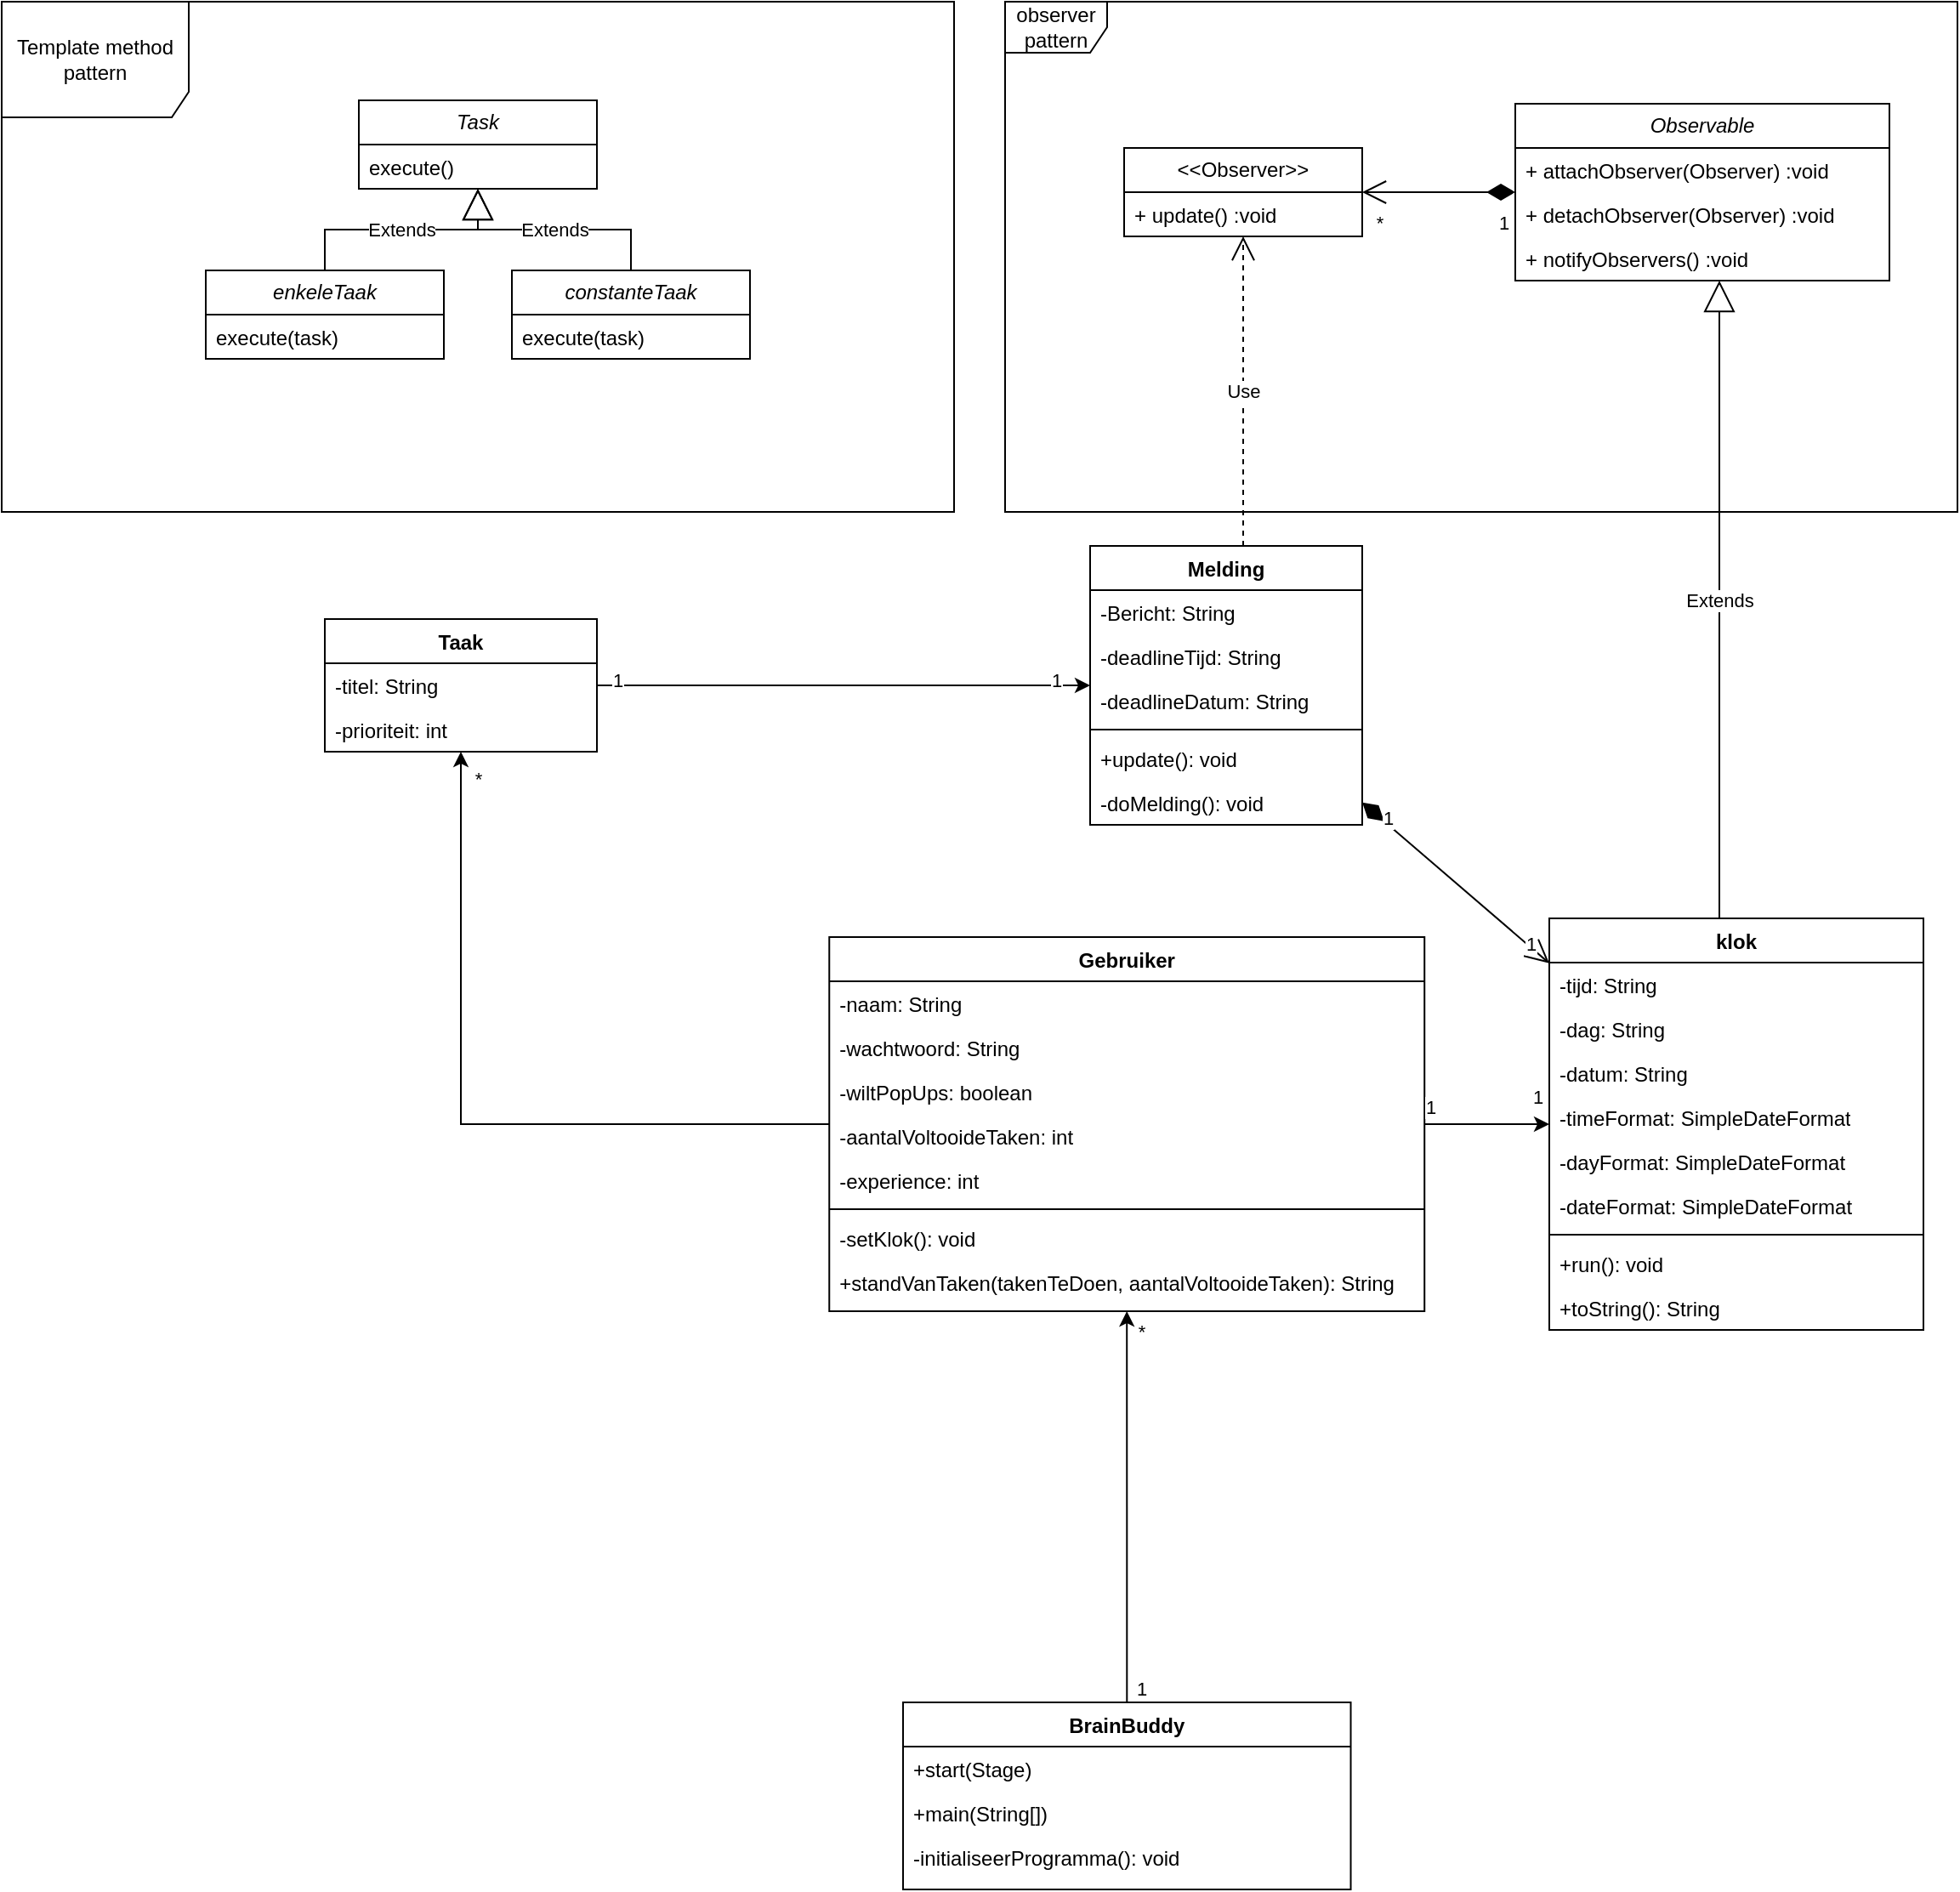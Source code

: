 <mxfile version="21.5.0" type="github">
  <diagram id="C5RBs43oDa-KdzZeNtuy" name="Page-1">
    <mxGraphModel dx="2384" dy="3324" grid="1" gridSize="10" guides="1" tooltips="1" connect="1" arrows="1" fold="1" page="1" pageScale="1" pageWidth="827" pageHeight="1169" math="0" shadow="0">
      <root>
        <mxCell id="WIyWlLk6GJQsqaUBKTNV-0" />
        <mxCell id="WIyWlLk6GJQsqaUBKTNV-1" parent="WIyWlLk6GJQsqaUBKTNV-0" />
        <mxCell id="zkfFHV4jXpPFQw0GAbJ--0" value="Gebruiker" style="swimlane;fontStyle=1;align=center;verticalAlign=top;childLayout=stackLayout;horizontal=1;startSize=26;horizontalStack=0;resizeParent=1;resizeLast=0;collapsible=1;marginBottom=0;rounded=0;shadow=0;strokeWidth=1;" parent="WIyWlLk6GJQsqaUBKTNV-1" vertex="1">
          <mxGeometry x="186.63" y="70" width="349.99" height="220" as="geometry">
            <mxRectangle x="460" y="70" width="160" height="26" as="alternateBounds" />
          </mxGeometry>
        </mxCell>
        <mxCell id="zkfFHV4jXpPFQw0GAbJ--1" value="-naam: String" style="text;align=left;verticalAlign=top;spacingLeft=4;spacingRight=4;overflow=hidden;rotatable=0;points=[[0,0.5],[1,0.5]];portConstraint=eastwest;" parent="zkfFHV4jXpPFQw0GAbJ--0" vertex="1">
          <mxGeometry y="26" width="349.99" height="26" as="geometry" />
        </mxCell>
        <mxCell id="zkfFHV4jXpPFQw0GAbJ--2" value="-wachtwoord: String" style="text;align=left;verticalAlign=top;spacingLeft=4;spacingRight=4;overflow=hidden;rotatable=0;points=[[0,0.5],[1,0.5]];portConstraint=eastwest;rounded=0;shadow=0;html=0;" parent="zkfFHV4jXpPFQw0GAbJ--0" vertex="1">
          <mxGeometry y="52" width="349.99" height="26" as="geometry" />
        </mxCell>
        <mxCell id="nkpf_7s-o5lBCypjqK16-37" value="-wiltPopUps: boolean" style="text;align=left;verticalAlign=top;spacingLeft=4;spacingRight=4;overflow=hidden;rotatable=0;points=[[0,0.5],[1,0.5]];portConstraint=eastwest;rounded=0;shadow=0;html=0;" parent="zkfFHV4jXpPFQw0GAbJ--0" vertex="1">
          <mxGeometry y="78" width="349.99" height="26" as="geometry" />
        </mxCell>
        <mxCell id="nkpf_7s-o5lBCypjqK16-38" value="-aantalVoltooideTaken: int" style="text;align=left;verticalAlign=top;spacingLeft=4;spacingRight=4;overflow=hidden;rotatable=0;points=[[0,0.5],[1,0.5]];portConstraint=eastwest;rounded=0;shadow=0;html=0;" parent="zkfFHV4jXpPFQw0GAbJ--0" vertex="1">
          <mxGeometry y="104" width="349.99" height="26" as="geometry" />
        </mxCell>
        <mxCell id="q0jv6eqmouH0mxFw3QSS-0" value="-experience: int" style="text;align=left;verticalAlign=top;spacingLeft=4;spacingRight=4;overflow=hidden;rotatable=0;points=[[0,0.5],[1,0.5]];portConstraint=eastwest;rounded=0;shadow=0;html=0;" parent="zkfFHV4jXpPFQw0GAbJ--0" vertex="1">
          <mxGeometry y="130" width="349.99" height="26" as="geometry" />
        </mxCell>
        <mxCell id="OFiB-6VQtVteIj5wp3rv-14" value="" style="line;strokeWidth=1;fillColor=none;align=left;verticalAlign=middle;spacingTop=-1;spacingLeft=3;spacingRight=3;rotatable=0;labelPosition=right;points=[];portConstraint=eastwest;strokeColor=inherit;" vertex="1" parent="zkfFHV4jXpPFQw0GAbJ--0">
          <mxGeometry y="156" width="349.99" height="8" as="geometry" />
        </mxCell>
        <mxCell id="OFiB-6VQtVteIj5wp3rv-11" value="-setKlok(): void" style="text;align=left;verticalAlign=top;spacingLeft=4;spacingRight=4;overflow=hidden;rotatable=0;points=[[0,0.5],[1,0.5]];portConstraint=eastwest;rounded=0;shadow=0;html=0;" vertex="1" parent="zkfFHV4jXpPFQw0GAbJ--0">
          <mxGeometry y="164" width="349.99" height="26" as="geometry" />
        </mxCell>
        <mxCell id="OFiB-6VQtVteIj5wp3rv-10" value="+standVanTaken(takenTeDoen, aantalVoltooideTaken): String" style="text;align=left;verticalAlign=top;spacingLeft=4;spacingRight=4;overflow=hidden;rotatable=0;points=[[0,0.5],[1,0.5]];portConstraint=eastwest;rounded=0;shadow=0;html=0;" vertex="1" parent="zkfFHV4jXpPFQw0GAbJ--0">
          <mxGeometry y="190" width="349.99" height="26" as="geometry" />
        </mxCell>
        <mxCell id="nkpf_7s-o5lBCypjqK16-0" value="Taak" style="swimlane;fontStyle=1;align=center;verticalAlign=top;childLayout=stackLayout;horizontal=1;startSize=26;horizontalStack=0;resizeParent=1;resizeParentMax=0;resizeLast=0;collapsible=1;marginBottom=0;whiteSpace=wrap;html=1;" parent="WIyWlLk6GJQsqaUBKTNV-1" vertex="1">
          <mxGeometry x="-110" y="-117" width="160" height="78" as="geometry" />
        </mxCell>
        <mxCell id="nkpf_7s-o5lBCypjqK16-1" value="-titel: String" style="text;strokeColor=none;fillColor=none;align=left;verticalAlign=top;spacingLeft=4;spacingRight=4;overflow=hidden;rotatable=0;points=[[0,0.5],[1,0.5]];portConstraint=eastwest;whiteSpace=wrap;html=1;" parent="nkpf_7s-o5lBCypjqK16-0" vertex="1">
          <mxGeometry y="26" width="160" height="26" as="geometry" />
        </mxCell>
        <mxCell id="nkpf_7s-o5lBCypjqK16-39" value="-prioriteit: int" style="text;strokeColor=none;fillColor=none;align=left;verticalAlign=top;spacingLeft=4;spacingRight=4;overflow=hidden;rotatable=0;points=[[0,0.5],[1,0.5]];portConstraint=eastwest;whiteSpace=wrap;html=1;" parent="nkpf_7s-o5lBCypjqK16-0" vertex="1">
          <mxGeometry y="52" width="160" height="26" as="geometry" />
        </mxCell>
        <mxCell id="nkpf_7s-o5lBCypjqK16-4" value="Melding" style="swimlane;fontStyle=1;align=center;verticalAlign=top;childLayout=stackLayout;horizontal=1;startSize=26;horizontalStack=0;resizeParent=1;resizeParentMax=0;resizeLast=0;collapsible=1;marginBottom=0;whiteSpace=wrap;html=1;" parent="WIyWlLk6GJQsqaUBKTNV-1" vertex="1">
          <mxGeometry x="340" y="-160" width="160" height="164" as="geometry" />
        </mxCell>
        <mxCell id="nkpf_7s-o5lBCypjqK16-5" value="-Bericht: String" style="text;strokeColor=none;fillColor=none;align=left;verticalAlign=top;spacingLeft=4;spacingRight=4;overflow=hidden;rotatable=0;points=[[0,0.5],[1,0.5]];portConstraint=eastwest;whiteSpace=wrap;html=1;" parent="nkpf_7s-o5lBCypjqK16-4" vertex="1">
          <mxGeometry y="26" width="160" height="26" as="geometry" />
        </mxCell>
        <mxCell id="OFiB-6VQtVteIj5wp3rv-30" value="-deadlineTijd: String" style="text;strokeColor=none;fillColor=none;align=left;verticalAlign=top;spacingLeft=4;spacingRight=4;overflow=hidden;rotatable=0;points=[[0,0.5],[1,0.5]];portConstraint=eastwest;whiteSpace=wrap;html=1;" vertex="1" parent="nkpf_7s-o5lBCypjqK16-4">
          <mxGeometry y="52" width="160" height="26" as="geometry" />
        </mxCell>
        <mxCell id="OFiB-6VQtVteIj5wp3rv-29" value="-deadlineDatum: String" style="text;strokeColor=none;fillColor=none;align=left;verticalAlign=top;spacingLeft=4;spacingRight=4;overflow=hidden;rotatable=0;points=[[0,0.5],[1,0.5]];portConstraint=eastwest;whiteSpace=wrap;html=1;" vertex="1" parent="nkpf_7s-o5lBCypjqK16-4">
          <mxGeometry y="78" width="160" height="26" as="geometry" />
        </mxCell>
        <mxCell id="nkpf_7s-o5lBCypjqK16-6" value="" style="line;strokeWidth=1;fillColor=none;align=left;verticalAlign=middle;spacingTop=-1;spacingLeft=3;spacingRight=3;rotatable=0;labelPosition=right;points=[];portConstraint=eastwest;strokeColor=inherit;" parent="nkpf_7s-o5lBCypjqK16-4" vertex="1">
          <mxGeometry y="104" width="160" height="8" as="geometry" />
        </mxCell>
        <mxCell id="nkpf_7s-o5lBCypjqK16-7" value="+update(): void" style="text;strokeColor=none;fillColor=none;align=left;verticalAlign=top;spacingLeft=4;spacingRight=4;overflow=hidden;rotatable=0;points=[[0,0.5],[1,0.5]];portConstraint=eastwest;whiteSpace=wrap;html=1;" parent="nkpf_7s-o5lBCypjqK16-4" vertex="1">
          <mxGeometry y="112" width="160" height="26" as="geometry" />
        </mxCell>
        <mxCell id="OFiB-6VQtVteIj5wp3rv-27" value="-doMelding(): void" style="text;strokeColor=none;fillColor=none;align=left;verticalAlign=top;spacingLeft=4;spacingRight=4;overflow=hidden;rotatable=0;points=[[0,0.5],[1,0.5]];portConstraint=eastwest;whiteSpace=wrap;html=1;" vertex="1" parent="nkpf_7s-o5lBCypjqK16-4">
          <mxGeometry y="138" width="160" height="26" as="geometry" />
        </mxCell>
        <mxCell id="nkpf_7s-o5lBCypjqK16-8" value="BrainBuddy" style="swimlane;fontStyle=1;align=center;verticalAlign=top;childLayout=stackLayout;horizontal=1;startSize=26;horizontalStack=0;resizeParent=1;resizeLast=0;collapsible=1;marginBottom=0;rounded=0;shadow=0;strokeWidth=1;" parent="WIyWlLk6GJQsqaUBKTNV-1" vertex="1">
          <mxGeometry x="230.01" y="520" width="263.25" height="110" as="geometry">
            <mxRectangle x="230" y="140" width="160" height="26" as="alternateBounds" />
          </mxGeometry>
        </mxCell>
        <mxCell id="nkpf_7s-o5lBCypjqK16-13" value="+start(Stage)" style="text;align=left;verticalAlign=top;spacingLeft=4;spacingRight=4;overflow=hidden;rotatable=0;points=[[0,0.5],[1,0.5]];portConstraint=eastwest;" parent="nkpf_7s-o5lBCypjqK16-8" vertex="1">
          <mxGeometry y="26" width="263.25" height="26" as="geometry" />
        </mxCell>
        <mxCell id="nkpf_7s-o5lBCypjqK16-14" value="+main(String[])" style="text;align=left;verticalAlign=top;spacingLeft=4;spacingRight=4;overflow=hidden;rotatable=0;points=[[0,0.5],[1,0.5]];portConstraint=eastwest;" parent="nkpf_7s-o5lBCypjqK16-8" vertex="1">
          <mxGeometry y="52" width="263.25" height="26" as="geometry" />
        </mxCell>
        <mxCell id="nkpf_7s-o5lBCypjqK16-22" value="-initialiseerProgramma(): void" style="text;align=left;verticalAlign=top;spacingLeft=4;spacingRight=4;overflow=hidden;rotatable=0;points=[[0,0.5],[1,0.5]];portConstraint=eastwest;" parent="nkpf_7s-o5lBCypjqK16-8" vertex="1">
          <mxGeometry y="78" width="263.25" height="26" as="geometry" />
        </mxCell>
        <mxCell id="q0jv6eqmouH0mxFw3QSS-3" style="edgeStyle=orthogonalEdgeStyle;rounded=0;orthogonalLoop=1;jettySize=auto;html=1;" parent="WIyWlLk6GJQsqaUBKTNV-1" source="nkpf_7s-o5lBCypjqK16-8" target="zkfFHV4jXpPFQw0GAbJ--0" edge="1">
          <mxGeometry relative="1" as="geometry" />
        </mxCell>
        <mxCell id="OFiB-6VQtVteIj5wp3rv-19" value="*" style="edgeLabel;html=1;align=center;verticalAlign=middle;resizable=0;points=[];" vertex="1" connectable="0" parent="q0jv6eqmouH0mxFw3QSS-3">
          <mxGeometry x="0.779" y="-1" relative="1" as="geometry">
            <mxPoint x="7" y="-14" as="offset" />
          </mxGeometry>
        </mxCell>
        <mxCell id="OFiB-6VQtVteIj5wp3rv-20" value="1" style="edgeLabel;html=1;align=center;verticalAlign=middle;resizable=0;points=[];" vertex="1" connectable="0" parent="q0jv6eqmouH0mxFw3QSS-3">
          <mxGeometry x="-0.93" relative="1" as="geometry">
            <mxPoint x="8" as="offset" />
          </mxGeometry>
        </mxCell>
        <mxCell id="q0jv6eqmouH0mxFw3QSS-4" style="edgeStyle=orthogonalEdgeStyle;rounded=0;orthogonalLoop=1;jettySize=auto;html=1;" parent="WIyWlLk6GJQsqaUBKTNV-1" source="zkfFHV4jXpPFQw0GAbJ--0" target="nkpf_7s-o5lBCypjqK16-0" edge="1">
          <mxGeometry relative="1" as="geometry" />
        </mxCell>
        <mxCell id="OFiB-6VQtVteIj5wp3rv-6" value="*" style="edgeLabel;html=1;align=center;verticalAlign=middle;resizable=0;points=[];" vertex="1" connectable="0" parent="q0jv6eqmouH0mxFw3QSS-4">
          <mxGeometry x="0.872" y="-2" relative="1" as="geometry">
            <mxPoint x="8" y="-12" as="offset" />
          </mxGeometry>
        </mxCell>
        <mxCell id="q0jv6eqmouH0mxFw3QSS-5" style="edgeStyle=orthogonalEdgeStyle;rounded=0;orthogonalLoop=1;jettySize=auto;html=1;" parent="WIyWlLk6GJQsqaUBKTNV-1" source="nkpf_7s-o5lBCypjqK16-0" target="nkpf_7s-o5lBCypjqK16-4" edge="1">
          <mxGeometry relative="1" as="geometry" />
        </mxCell>
        <mxCell id="OFiB-6VQtVteIj5wp3rv-21" value="1" style="edgeLabel;html=1;align=center;verticalAlign=middle;resizable=0;points=[];" vertex="1" connectable="0" parent="q0jv6eqmouH0mxFw3QSS-5">
          <mxGeometry x="-0.92" y="3" relative="1" as="geometry">
            <mxPoint as="offset" />
          </mxGeometry>
        </mxCell>
        <mxCell id="OFiB-6VQtVteIj5wp3rv-22" value="1" style="edgeLabel;html=1;align=center;verticalAlign=middle;resizable=0;points=[];" vertex="1" connectable="0" parent="q0jv6eqmouH0mxFw3QSS-5">
          <mxGeometry x="0.86" y="3" relative="1" as="geometry">
            <mxPoint as="offset" />
          </mxGeometry>
        </mxCell>
        <mxCell id="lGea2A5vAVE2JrmUOLcW-0" value="&amp;lt;&amp;lt;Observer&amp;gt;&amp;gt;" style="swimlane;fontStyle=0;childLayout=stackLayout;horizontal=1;startSize=26;fillColor=none;horizontalStack=0;resizeParent=1;resizeParentMax=0;resizeLast=0;collapsible=1;marginBottom=0;whiteSpace=wrap;html=1;" parent="WIyWlLk6GJQsqaUBKTNV-1" vertex="1">
          <mxGeometry x="360" y="-394" width="140" height="52" as="geometry" />
        </mxCell>
        <mxCell id="lGea2A5vAVE2JrmUOLcW-1" value="+ update() :void" style="text;strokeColor=none;fillColor=none;align=left;verticalAlign=top;spacingLeft=4;spacingRight=4;overflow=hidden;rotatable=0;points=[[0,0.5],[1,0.5]];portConstraint=eastwest;whiteSpace=wrap;html=1;" parent="lGea2A5vAVE2JrmUOLcW-0" vertex="1">
          <mxGeometry y="26" width="140" height="26" as="geometry" />
        </mxCell>
        <mxCell id="lGea2A5vAVE2JrmUOLcW-4" value="&lt;i&gt;Observable&lt;/i&gt;" style="swimlane;fontStyle=0;childLayout=stackLayout;horizontal=1;startSize=26;fillColor=none;horizontalStack=0;resizeParent=1;resizeParentMax=0;resizeLast=0;collapsible=1;marginBottom=0;whiteSpace=wrap;html=1;" parent="WIyWlLk6GJQsqaUBKTNV-1" vertex="1">
          <mxGeometry x="590" y="-420" width="220" height="104" as="geometry" />
        </mxCell>
        <mxCell id="lGea2A5vAVE2JrmUOLcW-5" value="+ attachObserver(Observer) :void" style="text;strokeColor=none;fillColor=none;align=left;verticalAlign=top;spacingLeft=4;spacingRight=4;overflow=hidden;rotatable=0;points=[[0,0.5],[1,0.5]];portConstraint=eastwest;whiteSpace=wrap;html=1;" parent="lGea2A5vAVE2JrmUOLcW-4" vertex="1">
          <mxGeometry y="26" width="220" height="26" as="geometry" />
        </mxCell>
        <mxCell id="lGea2A5vAVE2JrmUOLcW-6" value="+ detachObserver(Observer) :void" style="text;strokeColor=none;fillColor=none;align=left;verticalAlign=top;spacingLeft=4;spacingRight=4;overflow=hidden;rotatable=0;points=[[0,0.5],[1,0.5]];portConstraint=eastwest;whiteSpace=wrap;html=1;" parent="lGea2A5vAVE2JrmUOLcW-4" vertex="1">
          <mxGeometry y="52" width="220" height="26" as="geometry" />
        </mxCell>
        <mxCell id="lGea2A5vAVE2JrmUOLcW-7" value="+ notifyObservers() :void" style="text;strokeColor=none;fillColor=none;align=left;verticalAlign=top;spacingLeft=4;spacingRight=4;overflow=hidden;rotatable=0;points=[[0,0.5],[1,0.5]];portConstraint=eastwest;whiteSpace=wrap;html=1;" parent="lGea2A5vAVE2JrmUOLcW-4" vertex="1">
          <mxGeometry y="78" width="220" height="26" as="geometry" />
        </mxCell>
        <mxCell id="lGea2A5vAVE2JrmUOLcW-8" value="" style="endArrow=open;html=1;endSize=12;startArrow=diamondThin;startSize=14;startFill=1;edgeStyle=orthogonalEdgeStyle;align=left;verticalAlign=bottom;rounded=0;" parent="WIyWlLk6GJQsqaUBKTNV-1" source="lGea2A5vAVE2JrmUOLcW-4" target="lGea2A5vAVE2JrmUOLcW-0" edge="1">
          <mxGeometry x="-1" y="3" relative="1" as="geometry">
            <mxPoint x="390" y="-250" as="sourcePoint" />
            <mxPoint x="550" y="-250" as="targetPoint" />
            <mxPoint as="offset" />
          </mxGeometry>
        </mxCell>
        <mxCell id="OFiB-6VQtVteIj5wp3rv-25" value="*" style="edgeLabel;html=1;align=center;verticalAlign=middle;resizable=0;points=[];" vertex="1" connectable="0" parent="lGea2A5vAVE2JrmUOLcW-8">
          <mxGeometry x="0.605" y="-1" relative="1" as="geometry">
            <mxPoint x="-8" y="19" as="offset" />
          </mxGeometry>
        </mxCell>
        <mxCell id="OFiB-6VQtVteIj5wp3rv-26" value="1" style="edgeLabel;html=1;align=center;verticalAlign=middle;resizable=0;points=[];" vertex="1" connectable="0" parent="lGea2A5vAVE2JrmUOLcW-8">
          <mxGeometry x="-0.84" y="-1" relative="1" as="geometry">
            <mxPoint y="19" as="offset" />
          </mxGeometry>
        </mxCell>
        <mxCell id="lGea2A5vAVE2JrmUOLcW-10" value="observer pattern" style="shape=umlFrame;whiteSpace=wrap;html=1;pointerEvents=0;" parent="WIyWlLk6GJQsqaUBKTNV-1" vertex="1">
          <mxGeometry x="290" y="-480" width="560" height="300" as="geometry" />
        </mxCell>
        <mxCell id="lGea2A5vAVE2JrmUOLcW-11" value="Template method pattern" style="shape=umlFrame;whiteSpace=wrap;html=1;pointerEvents=0;width=110;height=68;" parent="WIyWlLk6GJQsqaUBKTNV-1" vertex="1">
          <mxGeometry x="-300" y="-480" width="560" height="300" as="geometry" />
        </mxCell>
        <mxCell id="lGea2A5vAVE2JrmUOLcW-12" value="&lt;i&gt;Task&lt;/i&gt;" style="swimlane;fontStyle=0;childLayout=stackLayout;horizontal=1;startSize=26;fillColor=none;horizontalStack=0;resizeParent=1;resizeParentMax=0;resizeLast=0;collapsible=1;marginBottom=0;whiteSpace=wrap;html=1;" parent="WIyWlLk6GJQsqaUBKTNV-1" vertex="1">
          <mxGeometry x="-90" y="-422" width="140" height="52" as="geometry" />
        </mxCell>
        <mxCell id="lGea2A5vAVE2JrmUOLcW-13" value="execute()" style="text;strokeColor=none;fillColor=none;align=left;verticalAlign=top;spacingLeft=4;spacingRight=4;overflow=hidden;rotatable=0;points=[[0,0.5],[1,0.5]];portConstraint=eastwest;whiteSpace=wrap;html=1;" parent="lGea2A5vAVE2JrmUOLcW-12" vertex="1">
          <mxGeometry y="26" width="140" height="26" as="geometry" />
        </mxCell>
        <mxCell id="lGea2A5vAVE2JrmUOLcW-16" value="&lt;i&gt;enkeleTaak&lt;/i&gt;" style="swimlane;fontStyle=0;childLayout=stackLayout;horizontal=1;startSize=26;fillColor=none;horizontalStack=0;resizeParent=1;resizeParentMax=0;resizeLast=0;collapsible=1;marginBottom=0;whiteSpace=wrap;html=1;" parent="WIyWlLk6GJQsqaUBKTNV-1" vertex="1">
          <mxGeometry x="-180" y="-322" width="140" height="52" as="geometry" />
        </mxCell>
        <mxCell id="lGea2A5vAVE2JrmUOLcW-17" value="execute(task)" style="text;strokeColor=none;fillColor=none;align=left;verticalAlign=top;spacingLeft=4;spacingRight=4;overflow=hidden;rotatable=0;points=[[0,0.5],[1,0.5]];portConstraint=eastwest;whiteSpace=wrap;html=1;" parent="lGea2A5vAVE2JrmUOLcW-16" vertex="1">
          <mxGeometry y="26" width="140" height="26" as="geometry" />
        </mxCell>
        <mxCell id="lGea2A5vAVE2JrmUOLcW-18" value="&lt;i&gt;constanteTaak&lt;/i&gt;" style="swimlane;fontStyle=0;childLayout=stackLayout;horizontal=1;startSize=26;fillColor=none;horizontalStack=0;resizeParent=1;resizeParentMax=0;resizeLast=0;collapsible=1;marginBottom=0;whiteSpace=wrap;html=1;" parent="WIyWlLk6GJQsqaUBKTNV-1" vertex="1">
          <mxGeometry y="-322" width="140" height="52" as="geometry" />
        </mxCell>
        <mxCell id="lGea2A5vAVE2JrmUOLcW-19" value="execute(task)" style="text;strokeColor=none;fillColor=none;align=left;verticalAlign=top;spacingLeft=4;spacingRight=4;overflow=hidden;rotatable=0;points=[[0,0.5],[1,0.5]];portConstraint=eastwest;whiteSpace=wrap;html=1;" parent="lGea2A5vAVE2JrmUOLcW-18" vertex="1">
          <mxGeometry y="26" width="140" height="26" as="geometry" />
        </mxCell>
        <mxCell id="lGea2A5vAVE2JrmUOLcW-21" value="Extends" style="endArrow=block;endSize=16;endFill=0;html=1;rounded=0;edgeStyle=elbowEdgeStyle;elbow=vertical;" parent="WIyWlLk6GJQsqaUBKTNV-1" source="lGea2A5vAVE2JrmUOLcW-16" target="lGea2A5vAVE2JrmUOLcW-12" edge="1">
          <mxGeometry width="160" relative="1" as="geometry">
            <mxPoint x="-170" y="-302" as="sourcePoint" />
            <mxPoint x="-10" y="-302" as="targetPoint" />
          </mxGeometry>
        </mxCell>
        <mxCell id="lGea2A5vAVE2JrmUOLcW-23" value="Extends" style="endArrow=block;endSize=16;endFill=0;html=1;rounded=0;edgeStyle=elbowEdgeStyle;elbow=vertical;" parent="WIyWlLk6GJQsqaUBKTNV-1" source="lGea2A5vAVE2JrmUOLcW-18" target="lGea2A5vAVE2JrmUOLcW-12" edge="1">
          <mxGeometry width="160" relative="1" as="geometry">
            <mxPoint x="-91" y="-312" as="sourcePoint" />
            <mxPoint x="-39" y="-360" as="targetPoint" />
          </mxGeometry>
        </mxCell>
        <mxCell id="lGea2A5vAVE2JrmUOLcW-24" value="1" style="edgeStyle=orthogonalEdgeStyle;rounded=0;orthogonalLoop=1;jettySize=auto;html=1;" parent="WIyWlLk6GJQsqaUBKTNV-1" source="zkfFHV4jXpPFQw0GAbJ--0" target="lGea2A5vAVE2JrmUOLcW-25" edge="1">
          <mxGeometry x="-0.908" y="10" relative="1" as="geometry">
            <mxPoint x="277" y="178" as="sourcePoint" />
            <mxPoint x="650" y="60" as="targetPoint" />
            <mxPoint as="offset" />
          </mxGeometry>
        </mxCell>
        <mxCell id="OFiB-6VQtVteIj5wp3rv-9" value="1" style="edgeLabel;html=1;align=center;verticalAlign=middle;resizable=0;points=[];" vertex="1" connectable="0" parent="lGea2A5vAVE2JrmUOLcW-24">
          <mxGeometry x="0.816" y="1" relative="1" as="geometry">
            <mxPoint y="-15" as="offset" />
          </mxGeometry>
        </mxCell>
        <mxCell id="lGea2A5vAVE2JrmUOLcW-25" value="klok" style="swimlane;fontStyle=1;align=center;verticalAlign=top;childLayout=stackLayout;horizontal=1;startSize=26;horizontalStack=0;resizeParent=1;resizeParentMax=0;resizeLast=0;collapsible=1;marginBottom=0;whiteSpace=wrap;html=1;" parent="WIyWlLk6GJQsqaUBKTNV-1" vertex="1">
          <mxGeometry x="610" y="59" width="220" height="242" as="geometry" />
        </mxCell>
        <mxCell id="lGea2A5vAVE2JrmUOLcW-29" value="-tijd: String" style="text;strokeColor=none;fillColor=none;align=left;verticalAlign=top;spacingLeft=4;spacingRight=4;overflow=hidden;rotatable=0;points=[[0,0.5],[1,0.5]];portConstraint=eastwest;whiteSpace=wrap;html=1;" parent="lGea2A5vAVE2JrmUOLcW-25" vertex="1">
          <mxGeometry y="26" width="220" height="26" as="geometry" />
        </mxCell>
        <mxCell id="OFiB-6VQtVteIj5wp3rv-1" value="-dag: String" style="text;strokeColor=none;fillColor=none;align=left;verticalAlign=top;spacingLeft=4;spacingRight=4;overflow=hidden;rotatable=0;points=[[0,0.5],[1,0.5]];portConstraint=eastwest;whiteSpace=wrap;html=1;" vertex="1" parent="lGea2A5vAVE2JrmUOLcW-25">
          <mxGeometry y="52" width="220" height="26" as="geometry" />
        </mxCell>
        <mxCell id="OFiB-6VQtVteIj5wp3rv-0" value="-datum: String" style="text;strokeColor=none;fillColor=none;align=left;verticalAlign=top;spacingLeft=4;spacingRight=4;overflow=hidden;rotatable=0;points=[[0,0.5],[1,0.5]];portConstraint=eastwest;whiteSpace=wrap;html=1;" vertex="1" parent="lGea2A5vAVE2JrmUOLcW-25">
          <mxGeometry y="78" width="220" height="26" as="geometry" />
        </mxCell>
        <mxCell id="OFiB-6VQtVteIj5wp3rv-3" value="-timeFormat: SimpleDateFormat" style="text;strokeColor=none;fillColor=none;align=left;verticalAlign=top;spacingLeft=4;spacingRight=4;overflow=hidden;rotatable=0;points=[[0,0.5],[1,0.5]];portConstraint=eastwest;whiteSpace=wrap;html=1;" vertex="1" parent="lGea2A5vAVE2JrmUOLcW-25">
          <mxGeometry y="104" width="220" height="26" as="geometry" />
        </mxCell>
        <mxCell id="OFiB-6VQtVteIj5wp3rv-2" value="-dayFormat: SimpleDateFormat" style="text;strokeColor=none;fillColor=none;align=left;verticalAlign=top;spacingLeft=4;spacingRight=4;overflow=hidden;rotatable=0;points=[[0,0.5],[1,0.5]];portConstraint=eastwest;whiteSpace=wrap;html=1;" vertex="1" parent="lGea2A5vAVE2JrmUOLcW-25">
          <mxGeometry y="130" width="220" height="26" as="geometry" />
        </mxCell>
        <mxCell id="OFiB-6VQtVteIj5wp3rv-5" value="-dateFormat: SimpleDateFormat" style="text;strokeColor=none;fillColor=none;align=left;verticalAlign=top;spacingLeft=4;spacingRight=4;overflow=hidden;rotatable=0;points=[[0,0.5],[1,0.5]];portConstraint=eastwest;whiteSpace=wrap;html=1;" vertex="1" parent="lGea2A5vAVE2JrmUOLcW-25">
          <mxGeometry y="156" width="220" height="26" as="geometry" />
        </mxCell>
        <mxCell id="lGea2A5vAVE2JrmUOLcW-27" value="" style="line;strokeWidth=1;fillColor=none;align=left;verticalAlign=middle;spacingTop=-1;spacingLeft=3;spacingRight=3;rotatable=0;labelPosition=right;points=[];portConstraint=eastwest;strokeColor=inherit;" parent="lGea2A5vAVE2JrmUOLcW-25" vertex="1">
          <mxGeometry y="182" width="220" height="8" as="geometry" />
        </mxCell>
        <mxCell id="lGea2A5vAVE2JrmUOLcW-28" value="+run(): void" style="text;strokeColor=none;fillColor=none;align=left;verticalAlign=top;spacingLeft=4;spacingRight=4;overflow=hidden;rotatable=0;points=[[0,0.5],[1,0.5]];portConstraint=eastwest;whiteSpace=wrap;html=1;" parent="lGea2A5vAVE2JrmUOLcW-25" vertex="1">
          <mxGeometry y="190" width="220" height="26" as="geometry" />
        </mxCell>
        <mxCell id="lGea2A5vAVE2JrmUOLcW-30" value="+toString(): String" style="text;strokeColor=none;fillColor=none;align=left;verticalAlign=top;spacingLeft=4;spacingRight=4;overflow=hidden;rotatable=0;points=[[0,0.5],[1,0.5]];portConstraint=eastwest;whiteSpace=wrap;html=1;" parent="lGea2A5vAVE2JrmUOLcW-25" vertex="1">
          <mxGeometry y="216" width="220" height="26" as="geometry" />
        </mxCell>
        <mxCell id="lGea2A5vAVE2JrmUOLcW-37" value="Use" style="endArrow=open;endSize=12;dashed=1;html=1;rounded=0;edgeStyle=elbowEdgeStyle;" parent="WIyWlLk6GJQsqaUBKTNV-1" source="nkpf_7s-o5lBCypjqK16-4" target="lGea2A5vAVE2JrmUOLcW-0" edge="1">
          <mxGeometry width="160" relative="1" as="geometry">
            <mxPoint x="320" y="170" as="sourcePoint" />
            <mxPoint x="480" y="170" as="targetPoint" />
          </mxGeometry>
        </mxCell>
        <mxCell id="lGea2A5vAVE2JrmUOLcW-38" value="Extends" style="endArrow=block;endSize=16;endFill=0;html=1;rounded=0;edgeStyle=elbowEdgeStyle;" parent="WIyWlLk6GJQsqaUBKTNV-1" source="lGea2A5vAVE2JrmUOLcW-25" target="lGea2A5vAVE2JrmUOLcW-4" edge="1">
          <mxGeometry width="160" relative="1" as="geometry">
            <mxPoint x="280" y="90" as="sourcePoint" />
            <mxPoint x="440" y="90" as="targetPoint" />
          </mxGeometry>
        </mxCell>
        <mxCell id="OFiB-6VQtVteIj5wp3rv-18" value="" style="endArrow=open;html=1;endSize=12;startArrow=diamondThin;startSize=14;startFill=1;align=left;verticalAlign=bottom;rounded=0;" edge="1" parent="WIyWlLk6GJQsqaUBKTNV-1" source="nkpf_7s-o5lBCypjqK16-4" target="lGea2A5vAVE2JrmUOLcW-25">
          <mxGeometry x="-1" y="3" relative="1" as="geometry">
            <mxPoint x="660" y="-358" as="sourcePoint" />
            <mxPoint x="510" y="-358" as="targetPoint" />
            <mxPoint as="offset" />
          </mxGeometry>
        </mxCell>
        <mxCell id="OFiB-6VQtVteIj5wp3rv-23" value="1" style="edgeLabel;html=1;align=center;verticalAlign=middle;resizable=0;points=[];" vertex="1" connectable="0" parent="OFiB-6VQtVteIj5wp3rv-18">
          <mxGeometry x="-0.766" y="3" relative="1" as="geometry">
            <mxPoint as="offset" />
          </mxGeometry>
        </mxCell>
        <mxCell id="OFiB-6VQtVteIj5wp3rv-24" value="1" style="edgeLabel;html=1;align=center;verticalAlign=middle;resizable=0;points=[];" vertex="1" connectable="0" parent="OFiB-6VQtVteIj5wp3rv-18">
          <mxGeometry x="0.776" y="2" relative="1" as="geometry">
            <mxPoint as="offset" />
          </mxGeometry>
        </mxCell>
      </root>
    </mxGraphModel>
  </diagram>
</mxfile>
